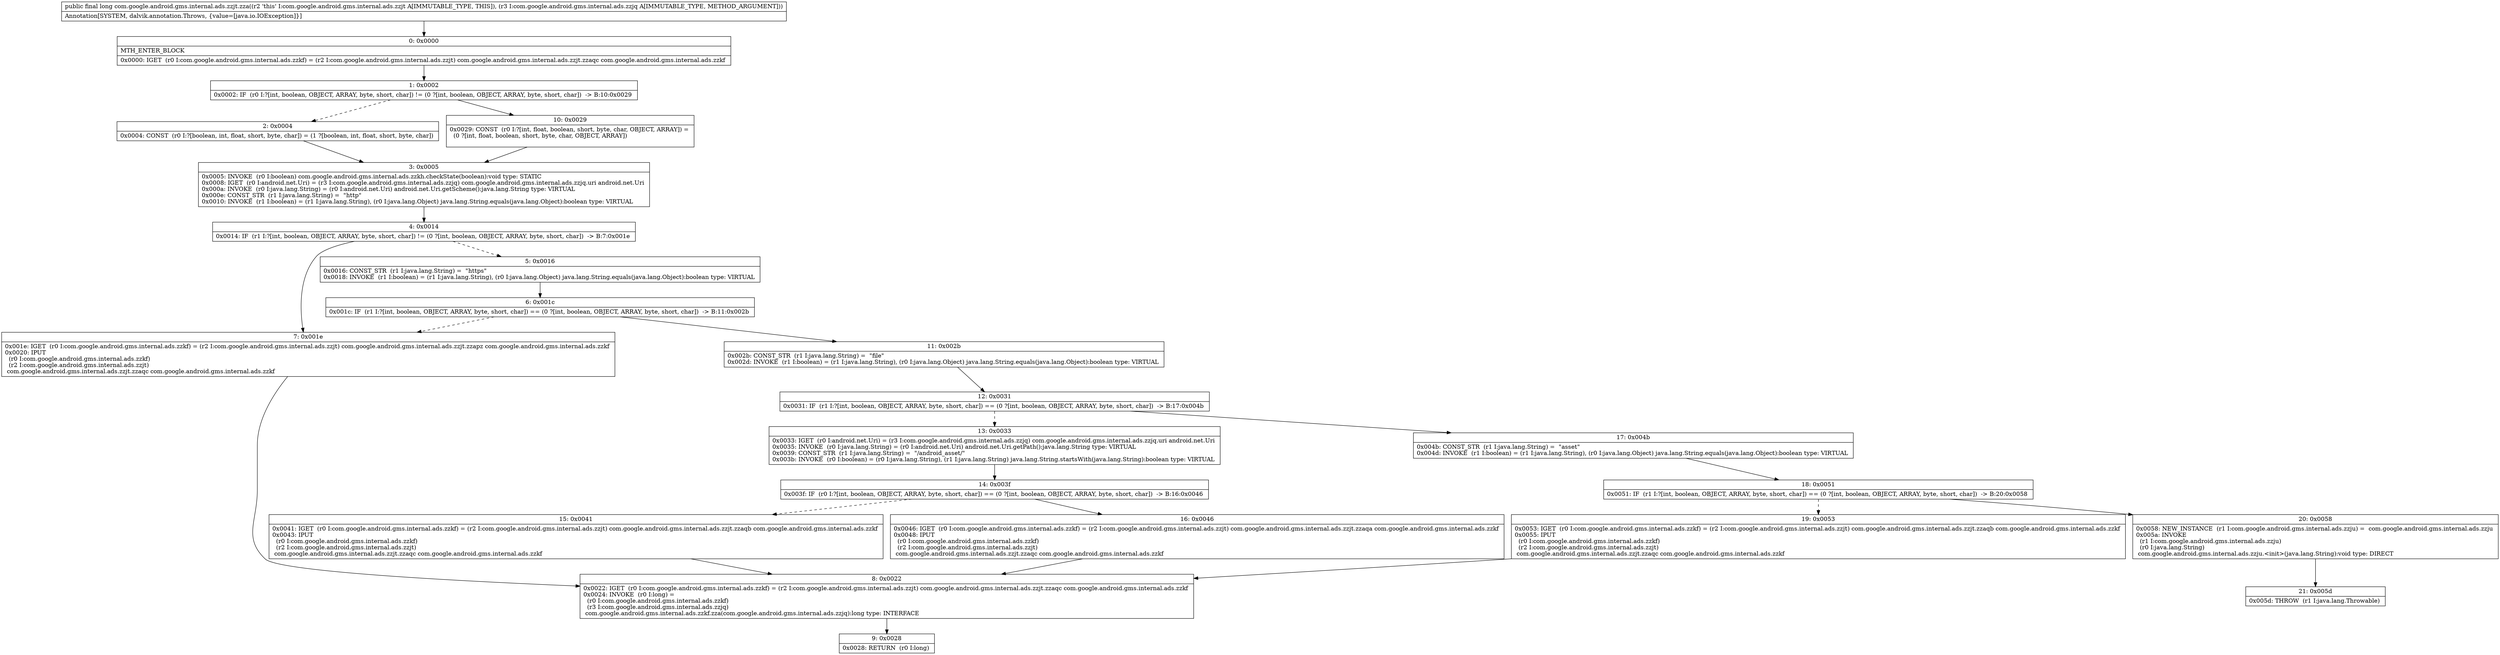 digraph "CFG forcom.google.android.gms.internal.ads.zzjt.zza(Lcom\/google\/android\/gms\/internal\/ads\/zzjq;)J" {
Node_0 [shape=record,label="{0\:\ 0x0000|MTH_ENTER_BLOCK\l|0x0000: IGET  (r0 I:com.google.android.gms.internal.ads.zzkf) = (r2 I:com.google.android.gms.internal.ads.zzjt) com.google.android.gms.internal.ads.zzjt.zzaqc com.google.android.gms.internal.ads.zzkf \l}"];
Node_1 [shape=record,label="{1\:\ 0x0002|0x0002: IF  (r0 I:?[int, boolean, OBJECT, ARRAY, byte, short, char]) != (0 ?[int, boolean, OBJECT, ARRAY, byte, short, char])  \-\> B:10:0x0029 \l}"];
Node_2 [shape=record,label="{2\:\ 0x0004|0x0004: CONST  (r0 I:?[boolean, int, float, short, byte, char]) = (1 ?[boolean, int, float, short, byte, char]) \l}"];
Node_3 [shape=record,label="{3\:\ 0x0005|0x0005: INVOKE  (r0 I:boolean) com.google.android.gms.internal.ads.zzkh.checkState(boolean):void type: STATIC \l0x0008: IGET  (r0 I:android.net.Uri) = (r3 I:com.google.android.gms.internal.ads.zzjq) com.google.android.gms.internal.ads.zzjq.uri android.net.Uri \l0x000a: INVOKE  (r0 I:java.lang.String) = (r0 I:android.net.Uri) android.net.Uri.getScheme():java.lang.String type: VIRTUAL \l0x000e: CONST_STR  (r1 I:java.lang.String) =  \"http\" \l0x0010: INVOKE  (r1 I:boolean) = (r1 I:java.lang.String), (r0 I:java.lang.Object) java.lang.String.equals(java.lang.Object):boolean type: VIRTUAL \l}"];
Node_4 [shape=record,label="{4\:\ 0x0014|0x0014: IF  (r1 I:?[int, boolean, OBJECT, ARRAY, byte, short, char]) != (0 ?[int, boolean, OBJECT, ARRAY, byte, short, char])  \-\> B:7:0x001e \l}"];
Node_5 [shape=record,label="{5\:\ 0x0016|0x0016: CONST_STR  (r1 I:java.lang.String) =  \"https\" \l0x0018: INVOKE  (r1 I:boolean) = (r1 I:java.lang.String), (r0 I:java.lang.Object) java.lang.String.equals(java.lang.Object):boolean type: VIRTUAL \l}"];
Node_6 [shape=record,label="{6\:\ 0x001c|0x001c: IF  (r1 I:?[int, boolean, OBJECT, ARRAY, byte, short, char]) == (0 ?[int, boolean, OBJECT, ARRAY, byte, short, char])  \-\> B:11:0x002b \l}"];
Node_7 [shape=record,label="{7\:\ 0x001e|0x001e: IGET  (r0 I:com.google.android.gms.internal.ads.zzkf) = (r2 I:com.google.android.gms.internal.ads.zzjt) com.google.android.gms.internal.ads.zzjt.zzapz com.google.android.gms.internal.ads.zzkf \l0x0020: IPUT  \l  (r0 I:com.google.android.gms.internal.ads.zzkf)\l  (r2 I:com.google.android.gms.internal.ads.zzjt)\l com.google.android.gms.internal.ads.zzjt.zzaqc com.google.android.gms.internal.ads.zzkf \l}"];
Node_8 [shape=record,label="{8\:\ 0x0022|0x0022: IGET  (r0 I:com.google.android.gms.internal.ads.zzkf) = (r2 I:com.google.android.gms.internal.ads.zzjt) com.google.android.gms.internal.ads.zzjt.zzaqc com.google.android.gms.internal.ads.zzkf \l0x0024: INVOKE  (r0 I:long) = \l  (r0 I:com.google.android.gms.internal.ads.zzkf)\l  (r3 I:com.google.android.gms.internal.ads.zzjq)\l com.google.android.gms.internal.ads.zzkf.zza(com.google.android.gms.internal.ads.zzjq):long type: INTERFACE \l}"];
Node_9 [shape=record,label="{9\:\ 0x0028|0x0028: RETURN  (r0 I:long) \l}"];
Node_10 [shape=record,label="{10\:\ 0x0029|0x0029: CONST  (r0 I:?[int, float, boolean, short, byte, char, OBJECT, ARRAY]) = \l  (0 ?[int, float, boolean, short, byte, char, OBJECT, ARRAY])\l \l}"];
Node_11 [shape=record,label="{11\:\ 0x002b|0x002b: CONST_STR  (r1 I:java.lang.String) =  \"file\" \l0x002d: INVOKE  (r1 I:boolean) = (r1 I:java.lang.String), (r0 I:java.lang.Object) java.lang.String.equals(java.lang.Object):boolean type: VIRTUAL \l}"];
Node_12 [shape=record,label="{12\:\ 0x0031|0x0031: IF  (r1 I:?[int, boolean, OBJECT, ARRAY, byte, short, char]) == (0 ?[int, boolean, OBJECT, ARRAY, byte, short, char])  \-\> B:17:0x004b \l}"];
Node_13 [shape=record,label="{13\:\ 0x0033|0x0033: IGET  (r0 I:android.net.Uri) = (r3 I:com.google.android.gms.internal.ads.zzjq) com.google.android.gms.internal.ads.zzjq.uri android.net.Uri \l0x0035: INVOKE  (r0 I:java.lang.String) = (r0 I:android.net.Uri) android.net.Uri.getPath():java.lang.String type: VIRTUAL \l0x0039: CONST_STR  (r1 I:java.lang.String) =  \"\/android_asset\/\" \l0x003b: INVOKE  (r0 I:boolean) = (r0 I:java.lang.String), (r1 I:java.lang.String) java.lang.String.startsWith(java.lang.String):boolean type: VIRTUAL \l}"];
Node_14 [shape=record,label="{14\:\ 0x003f|0x003f: IF  (r0 I:?[int, boolean, OBJECT, ARRAY, byte, short, char]) == (0 ?[int, boolean, OBJECT, ARRAY, byte, short, char])  \-\> B:16:0x0046 \l}"];
Node_15 [shape=record,label="{15\:\ 0x0041|0x0041: IGET  (r0 I:com.google.android.gms.internal.ads.zzkf) = (r2 I:com.google.android.gms.internal.ads.zzjt) com.google.android.gms.internal.ads.zzjt.zzaqb com.google.android.gms.internal.ads.zzkf \l0x0043: IPUT  \l  (r0 I:com.google.android.gms.internal.ads.zzkf)\l  (r2 I:com.google.android.gms.internal.ads.zzjt)\l com.google.android.gms.internal.ads.zzjt.zzaqc com.google.android.gms.internal.ads.zzkf \l}"];
Node_16 [shape=record,label="{16\:\ 0x0046|0x0046: IGET  (r0 I:com.google.android.gms.internal.ads.zzkf) = (r2 I:com.google.android.gms.internal.ads.zzjt) com.google.android.gms.internal.ads.zzjt.zzaqa com.google.android.gms.internal.ads.zzkf \l0x0048: IPUT  \l  (r0 I:com.google.android.gms.internal.ads.zzkf)\l  (r2 I:com.google.android.gms.internal.ads.zzjt)\l com.google.android.gms.internal.ads.zzjt.zzaqc com.google.android.gms.internal.ads.zzkf \l}"];
Node_17 [shape=record,label="{17\:\ 0x004b|0x004b: CONST_STR  (r1 I:java.lang.String) =  \"asset\" \l0x004d: INVOKE  (r1 I:boolean) = (r1 I:java.lang.String), (r0 I:java.lang.Object) java.lang.String.equals(java.lang.Object):boolean type: VIRTUAL \l}"];
Node_18 [shape=record,label="{18\:\ 0x0051|0x0051: IF  (r1 I:?[int, boolean, OBJECT, ARRAY, byte, short, char]) == (0 ?[int, boolean, OBJECT, ARRAY, byte, short, char])  \-\> B:20:0x0058 \l}"];
Node_19 [shape=record,label="{19\:\ 0x0053|0x0053: IGET  (r0 I:com.google.android.gms.internal.ads.zzkf) = (r2 I:com.google.android.gms.internal.ads.zzjt) com.google.android.gms.internal.ads.zzjt.zzaqb com.google.android.gms.internal.ads.zzkf \l0x0055: IPUT  \l  (r0 I:com.google.android.gms.internal.ads.zzkf)\l  (r2 I:com.google.android.gms.internal.ads.zzjt)\l com.google.android.gms.internal.ads.zzjt.zzaqc com.google.android.gms.internal.ads.zzkf \l}"];
Node_20 [shape=record,label="{20\:\ 0x0058|0x0058: NEW_INSTANCE  (r1 I:com.google.android.gms.internal.ads.zzju) =  com.google.android.gms.internal.ads.zzju \l0x005a: INVOKE  \l  (r1 I:com.google.android.gms.internal.ads.zzju)\l  (r0 I:java.lang.String)\l com.google.android.gms.internal.ads.zzju.\<init\>(java.lang.String):void type: DIRECT \l}"];
Node_21 [shape=record,label="{21\:\ 0x005d|0x005d: THROW  (r1 I:java.lang.Throwable) \l}"];
MethodNode[shape=record,label="{public final long com.google.android.gms.internal.ads.zzjt.zza((r2 'this' I:com.google.android.gms.internal.ads.zzjt A[IMMUTABLE_TYPE, THIS]), (r3 I:com.google.android.gms.internal.ads.zzjq A[IMMUTABLE_TYPE, METHOD_ARGUMENT]))  | Annotation[SYSTEM, dalvik.annotation.Throws, \{value=[java.io.IOException]\}]\l}"];
MethodNode -> Node_0;
Node_0 -> Node_1;
Node_1 -> Node_2[style=dashed];
Node_1 -> Node_10;
Node_2 -> Node_3;
Node_3 -> Node_4;
Node_4 -> Node_5[style=dashed];
Node_4 -> Node_7;
Node_5 -> Node_6;
Node_6 -> Node_7[style=dashed];
Node_6 -> Node_11;
Node_7 -> Node_8;
Node_8 -> Node_9;
Node_10 -> Node_3;
Node_11 -> Node_12;
Node_12 -> Node_13[style=dashed];
Node_12 -> Node_17;
Node_13 -> Node_14;
Node_14 -> Node_15[style=dashed];
Node_14 -> Node_16;
Node_15 -> Node_8;
Node_16 -> Node_8;
Node_17 -> Node_18;
Node_18 -> Node_19[style=dashed];
Node_18 -> Node_20;
Node_19 -> Node_8;
Node_20 -> Node_21;
}

